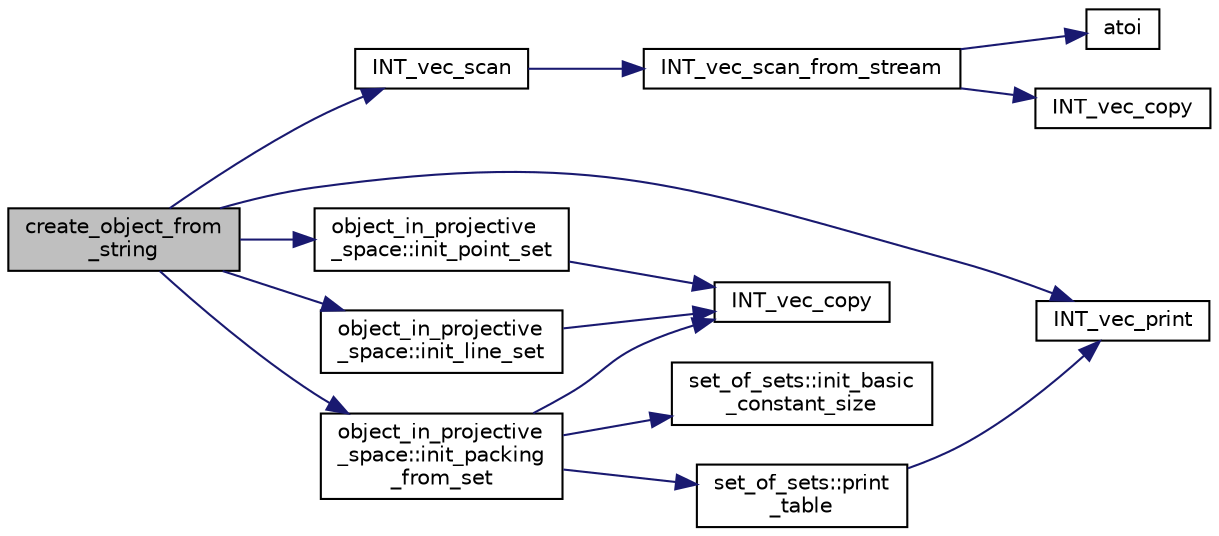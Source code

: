 digraph "create_object_from_string"
{
  edge [fontname="Helvetica",fontsize="10",labelfontname="Helvetica",labelfontsize="10"];
  node [fontname="Helvetica",fontsize="10",shape=record];
  rankdir="LR";
  Node389 [label="create_object_from\l_string",height=0.2,width=0.4,color="black", fillcolor="grey75", style="filled", fontcolor="black"];
  Node389 -> Node390 [color="midnightblue",fontsize="10",style="solid",fontname="Helvetica"];
  Node390 [label="INT_vec_scan",height=0.2,width=0.4,color="black", fillcolor="white", style="filled",URL="$d5/db4/io__and__os_8h.html#a9aa706d3f0c3bb83182eed9ab9747582"];
  Node390 -> Node391 [color="midnightblue",fontsize="10",style="solid",fontname="Helvetica"];
  Node391 [label="INT_vec_scan_from_stream",height=0.2,width=0.4,color="black", fillcolor="white", style="filled",URL="$d4/d74/util_8_c.html#a7dc639ea3d5da900adb978c9322353a7"];
  Node391 -> Node392 [color="midnightblue",fontsize="10",style="solid",fontname="Helvetica"];
  Node392 [label="atoi",height=0.2,width=0.4,color="black", fillcolor="white", style="filled",URL="$d9/d60/discreta_8h.html#ad0ac71cbcb495289e474437d6b7d7fac"];
  Node391 -> Node393 [color="midnightblue",fontsize="10",style="solid",fontname="Helvetica"];
  Node393 [label="INT_vec_copy",height=0.2,width=0.4,color="black", fillcolor="white", style="filled",URL="$d4/d74/util_8_c.html#ac2d875e27e009af6ec04d17254d11075"];
  Node389 -> Node394 [color="midnightblue",fontsize="10",style="solid",fontname="Helvetica"];
  Node394 [label="INT_vec_print",height=0.2,width=0.4,color="black", fillcolor="white", style="filled",URL="$df/dbf/sajeeb_8_c.html#a79a5901af0b47dd0d694109543c027fe"];
  Node389 -> Node395 [color="midnightblue",fontsize="10",style="solid",fontname="Helvetica"];
  Node395 [label="object_in_projective\l_space::init_point_set",height=0.2,width=0.4,color="black", fillcolor="white", style="filled",URL="$d7/d08/classobject__in__projective__space.html#ae06b87acb715d13efec5f6dcea0908ca"];
  Node395 -> Node396 [color="midnightblue",fontsize="10",style="solid",fontname="Helvetica"];
  Node396 [label="INT_vec_copy",height=0.2,width=0.4,color="black", fillcolor="white", style="filled",URL="$df/dbf/sajeeb_8_c.html#ac2d875e27e009af6ec04d17254d11075"];
  Node389 -> Node397 [color="midnightblue",fontsize="10",style="solid",fontname="Helvetica"];
  Node397 [label="object_in_projective\l_space::init_line_set",height=0.2,width=0.4,color="black", fillcolor="white", style="filled",URL="$d7/d08/classobject__in__projective__space.html#a910badf3915797f5a3c57e981231bed2"];
  Node397 -> Node396 [color="midnightblue",fontsize="10",style="solid",fontname="Helvetica"];
  Node389 -> Node398 [color="midnightblue",fontsize="10",style="solid",fontname="Helvetica"];
  Node398 [label="object_in_projective\l_space::init_packing\l_from_set",height=0.2,width=0.4,color="black", fillcolor="white", style="filled",URL="$d7/d08/classobject__in__projective__space.html#a085f606728855cecf404108ed051bec7"];
  Node398 -> Node399 [color="midnightblue",fontsize="10",style="solid",fontname="Helvetica"];
  Node399 [label="set_of_sets::init_basic\l_constant_size",height=0.2,width=0.4,color="black", fillcolor="white", style="filled",URL="$da/dd6/classset__of__sets.html#a3d2bcfc5db1101cef8d5d436cca51182"];
  Node398 -> Node396 [color="midnightblue",fontsize="10",style="solid",fontname="Helvetica"];
  Node398 -> Node400 [color="midnightblue",fontsize="10",style="solid",fontname="Helvetica"];
  Node400 [label="set_of_sets::print\l_table",height=0.2,width=0.4,color="black", fillcolor="white", style="filled",URL="$da/dd6/classset__of__sets.html#a5439014d55aa760a4313ff7307fed5a6"];
  Node400 -> Node394 [color="midnightblue",fontsize="10",style="solid",fontname="Helvetica"];
}
